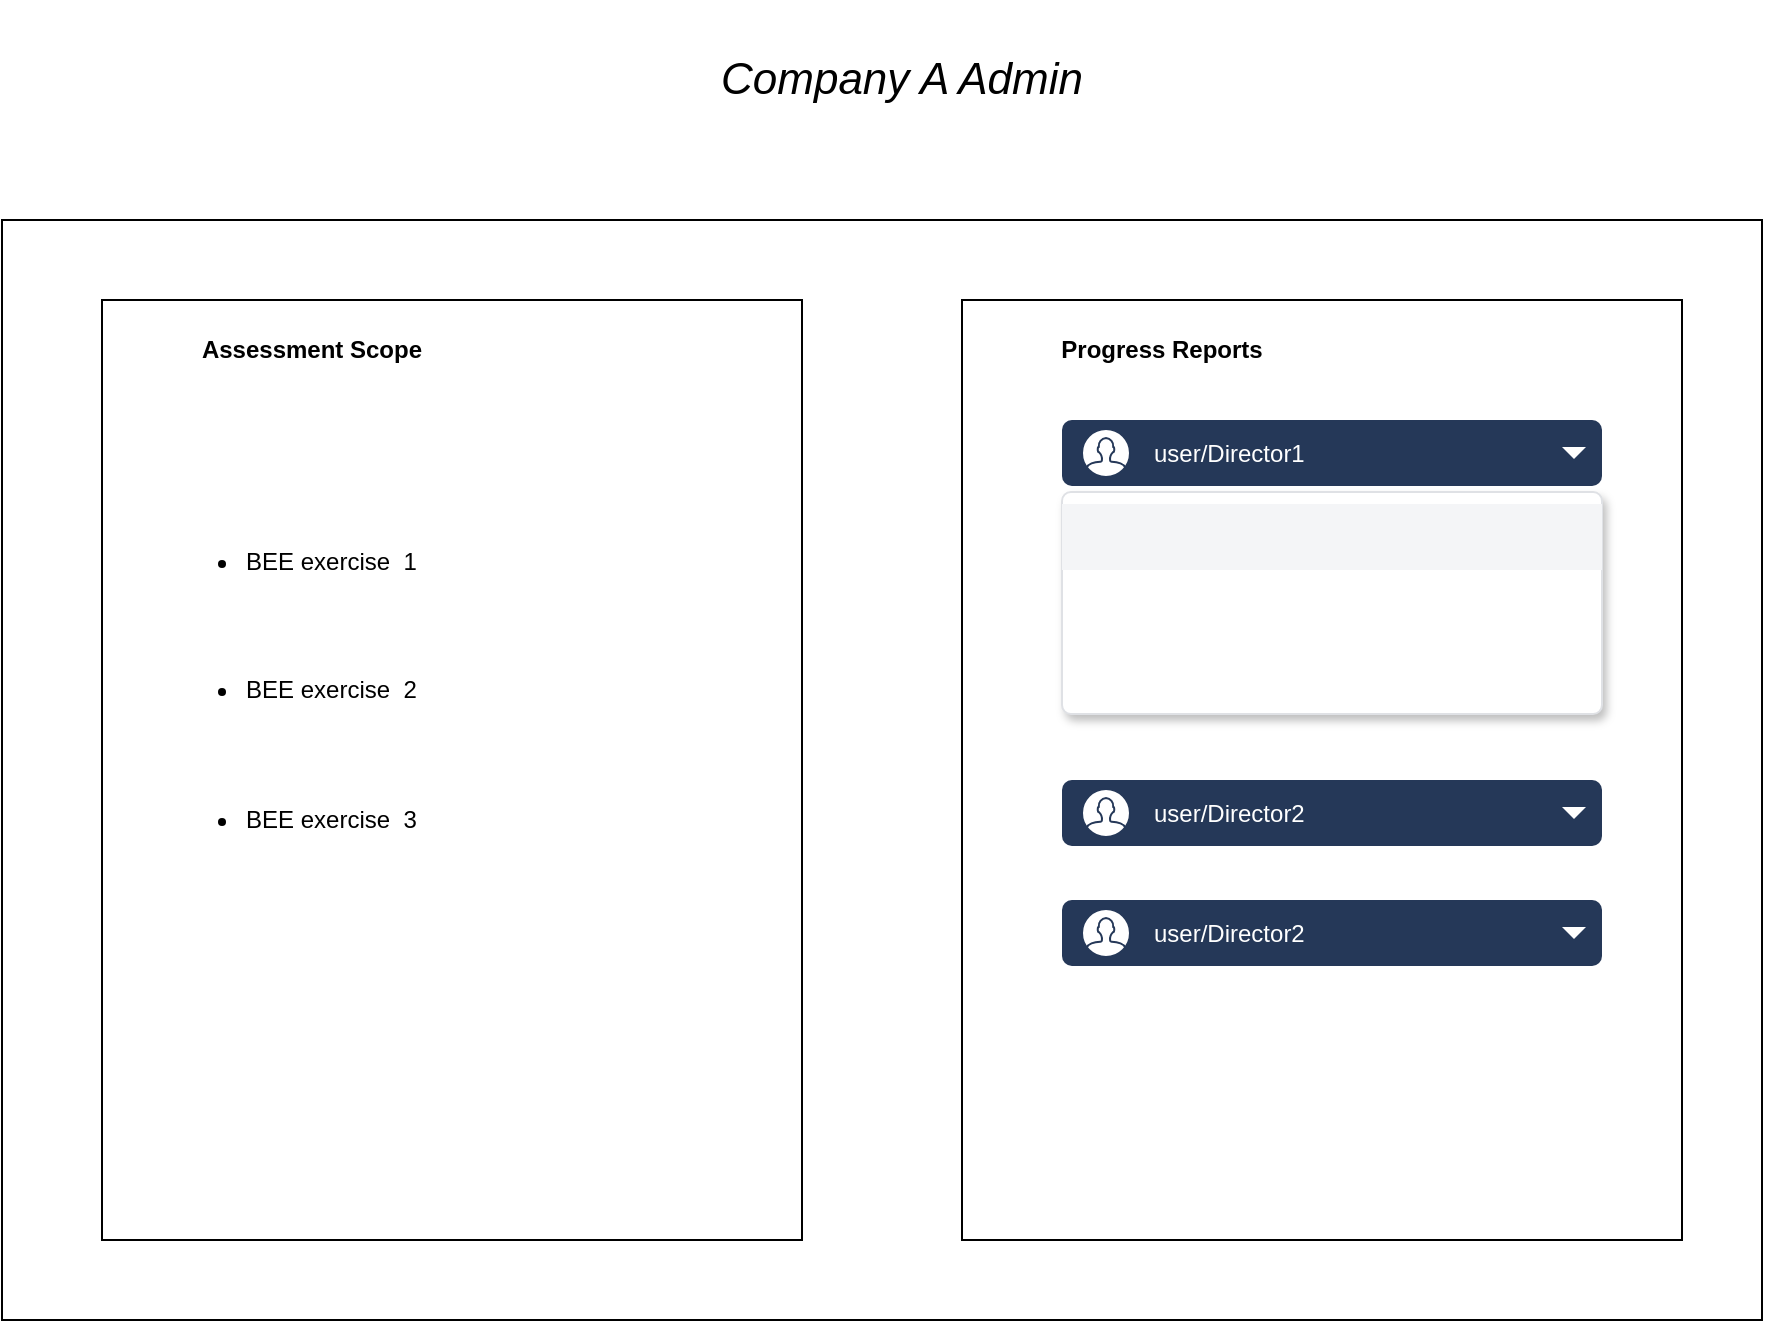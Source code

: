 <mxfile version="20.1.4" type="github">
  <diagram id="2CiY7Sf4G66lhT_vsnN_" name="Page-1">
    <mxGraphModel dx="839" dy="466" grid="1" gridSize="10" guides="1" tooltips="1" connect="1" arrows="1" fold="1" page="1" pageScale="1" pageWidth="850" pageHeight="1100" math="0" shadow="0">
      <root>
        <mxCell id="0" />
        <mxCell id="1" parent="0" />
        <mxCell id="wGYZzpSj5jo8aP6x9LUJ-1" value="" style="rounded=0;whiteSpace=wrap;html=1;" vertex="1" parent="1">
          <mxGeometry x="190" y="160" width="880" height="550" as="geometry" />
        </mxCell>
        <mxCell id="wGYZzpSj5jo8aP6x9LUJ-3" value="" style="rounded=0;whiteSpace=wrap;html=1;" vertex="1" parent="1">
          <mxGeometry x="670" y="200" width="360" height="470" as="geometry" />
        </mxCell>
        <mxCell id="wGYZzpSj5jo8aP6x9LUJ-2" value="" style="rounded=0;whiteSpace=wrap;html=1;" vertex="1" parent="1">
          <mxGeometry x="240" y="200" width="350" height="470" as="geometry" />
        </mxCell>
        <mxCell id="wGYZzpSj5jo8aP6x9LUJ-4" value="&lt;b&gt;Assessment Scope&lt;br&gt;&lt;/b&gt;" style="text;html=1;strokeColor=none;fillColor=none;align=center;verticalAlign=middle;whiteSpace=wrap;rounded=0;" vertex="1" parent="1">
          <mxGeometry x="270" y="210" width="150" height="30" as="geometry" />
        </mxCell>
        <mxCell id="wGYZzpSj5jo8aP6x9LUJ-5" value="&lt;b&gt;Progress Reports&lt;/b&gt;" style="text;html=1;strokeColor=none;fillColor=none;align=center;verticalAlign=middle;whiteSpace=wrap;rounded=0;" vertex="1" parent="1">
          <mxGeometry x="690" y="210" width="160" height="30" as="geometry" />
        </mxCell>
        <mxCell id="wGYZzpSj5jo8aP6x9LUJ-6" value="&lt;i&gt;&lt;font style=&quot;font-size: 22px;&quot;&gt;Company A Admin&lt;br&gt;&lt;/font&gt;&lt;/i&gt;" style="text;html=1;strokeColor=none;fillColor=none;align=center;verticalAlign=middle;whiteSpace=wrap;rounded=0;" vertex="1" parent="1">
          <mxGeometry x="440" y="50" width="400" height="80" as="geometry" />
        </mxCell>
        <mxCell id="wGYZzpSj5jo8aP6x9LUJ-10" value="&lt;ul style=&quot;font-size: 12px;&quot;&gt;&lt;li&gt;&lt;font style=&quot;font-size: 12px;&quot;&gt;BEE exercise&amp;nbsp; 1&lt;/font&gt;&lt;/li&gt;&lt;/ul&gt;&lt;div&gt;&lt;br&gt;&lt;/div&gt;&lt;ul style=&quot;font-size: 12px;&quot;&gt;&lt;li&gt;&lt;font style=&quot;font-size: 12px;&quot;&gt;BEE exercise&amp;nbsp; 2&lt;/font&gt;&lt;/li&gt;&lt;/ul&gt;&lt;div&gt;&lt;br&gt;&lt;/div&gt;&lt;ul style=&quot;font-size: 12px;&quot;&gt;&lt;li&gt;&lt;font style=&quot;font-size: 12px;&quot;&gt;BEE exercise&amp;nbsp; 3&lt;br&gt;&lt;/font&gt;&lt;/li&gt;&lt;/ul&gt;" style="text;strokeColor=none;fillColor=none;html=1;whiteSpace=wrap;verticalAlign=middle;overflow=hidden;fontSize=22;" vertex="1" parent="1">
          <mxGeometry x="270" y="270" width="310" height="250" as="geometry" />
        </mxCell>
        <mxCell id="wGYZzpSj5jo8aP6x9LUJ-13" value="" style="rounded=1;fillColor=#253858;strokeColor=none;html=1;fontSize=12;" vertex="1" parent="1">
          <mxGeometry x="720" y="260" width="270" height="33" as="geometry" />
        </mxCell>
        <mxCell id="wGYZzpSj5jo8aP6x9LUJ-14" value="" style="shape=triangle;direction=south;fillColor=#ffffff;strokeColor=none;html=1;fontSize=12;" vertex="1" parent="wGYZzpSj5jo8aP6x9LUJ-13">
          <mxGeometry x="1" y="0.5" width="12" height="6" relative="1" as="geometry">
            <mxPoint x="-20" y="-3" as="offset" />
          </mxGeometry>
        </mxCell>
        <mxCell id="wGYZzpSj5jo8aP6x9LUJ-15" value="user/Director1" style="shape=mxgraph.ios7.icons.user;fillColor=#ffffff;strokeColor=#253858;html=1;fontColor=#ffffff;align=left;fontSize=12;spacingLeft=10;labelPosition=right;verticalLabelPosition=middle;verticalAlign=middle;" vertex="1" parent="wGYZzpSj5jo8aP6x9LUJ-13">
          <mxGeometry y="0.5" width="24" height="24" relative="1" as="geometry">
            <mxPoint x="10" y="-12" as="offset" />
          </mxGeometry>
        </mxCell>
        <mxCell id="wGYZzpSj5jo8aP6x9LUJ-16" value="" style="rounded=1;fillColor=#ffffff;strokeColor=#DFE1E5;shadow=1;html=1;arcSize=4;fontSize=12;" vertex="1" parent="1">
          <mxGeometry x="720" y="296" width="270" height="111" as="geometry" />
        </mxCell>
        <mxCell id="wGYZzpSj5jo8aP6x9LUJ-17" value="" style="rounded=0;fillColor=#F4F5F7;strokeColor=none;shadow=0;html=1;align=left;fontSize=12;spacingLeft=10;fontColor=#253858;resizeWidth=1" vertex="1" parent="wGYZzpSj5jo8aP6x9LUJ-16">
          <mxGeometry width="270" height="33" relative="1" as="geometry">
            <mxPoint y="6" as="offset" />
          </mxGeometry>
        </mxCell>
        <mxCell id="wGYZzpSj5jo8aP6x9LUJ-30" value="" style="rounded=1;fillColor=#253858;strokeColor=none;html=1;fontSize=12;" vertex="1" parent="1">
          <mxGeometry x="720" y="440" width="270" height="33" as="geometry" />
        </mxCell>
        <mxCell id="wGYZzpSj5jo8aP6x9LUJ-31" value="" style="shape=triangle;direction=south;fillColor=#ffffff;strokeColor=none;html=1;fontSize=12;" vertex="1" parent="wGYZzpSj5jo8aP6x9LUJ-30">
          <mxGeometry x="1" y="0.5" width="12" height="6" relative="1" as="geometry">
            <mxPoint x="-20" y="-3" as="offset" />
          </mxGeometry>
        </mxCell>
        <mxCell id="wGYZzpSj5jo8aP6x9LUJ-32" value="user/Director2" style="shape=mxgraph.ios7.icons.user;fillColor=#ffffff;strokeColor=#253858;html=1;fontColor=#ffffff;align=left;fontSize=12;spacingLeft=10;labelPosition=right;verticalLabelPosition=middle;verticalAlign=middle;" vertex="1" parent="wGYZzpSj5jo8aP6x9LUJ-30">
          <mxGeometry y="0.5" width="24" height="24" relative="1" as="geometry">
            <mxPoint x="10" y="-12" as="offset" />
          </mxGeometry>
        </mxCell>
        <mxCell id="wGYZzpSj5jo8aP6x9LUJ-33" value="" style="rounded=1;fillColor=#253858;strokeColor=none;html=1;fontSize=12;" vertex="1" parent="1">
          <mxGeometry x="720" y="500" width="270" height="33" as="geometry" />
        </mxCell>
        <mxCell id="wGYZzpSj5jo8aP6x9LUJ-34" value="" style="shape=triangle;direction=south;fillColor=#ffffff;strokeColor=none;html=1;fontSize=12;" vertex="1" parent="wGYZzpSj5jo8aP6x9LUJ-33">
          <mxGeometry x="1" y="0.5" width="12" height="6" relative="1" as="geometry">
            <mxPoint x="-20" y="-3" as="offset" />
          </mxGeometry>
        </mxCell>
        <mxCell id="wGYZzpSj5jo8aP6x9LUJ-35" value="user/Director2" style="shape=mxgraph.ios7.icons.user;fillColor=#ffffff;strokeColor=#253858;html=1;fontColor=#ffffff;align=left;fontSize=12;spacingLeft=10;labelPosition=right;verticalLabelPosition=middle;verticalAlign=middle;" vertex="1" parent="wGYZzpSj5jo8aP6x9LUJ-33">
          <mxGeometry y="0.5" width="24" height="24" relative="1" as="geometry">
            <mxPoint x="10" y="-12" as="offset" />
          </mxGeometry>
        </mxCell>
      </root>
    </mxGraphModel>
  </diagram>
</mxfile>
